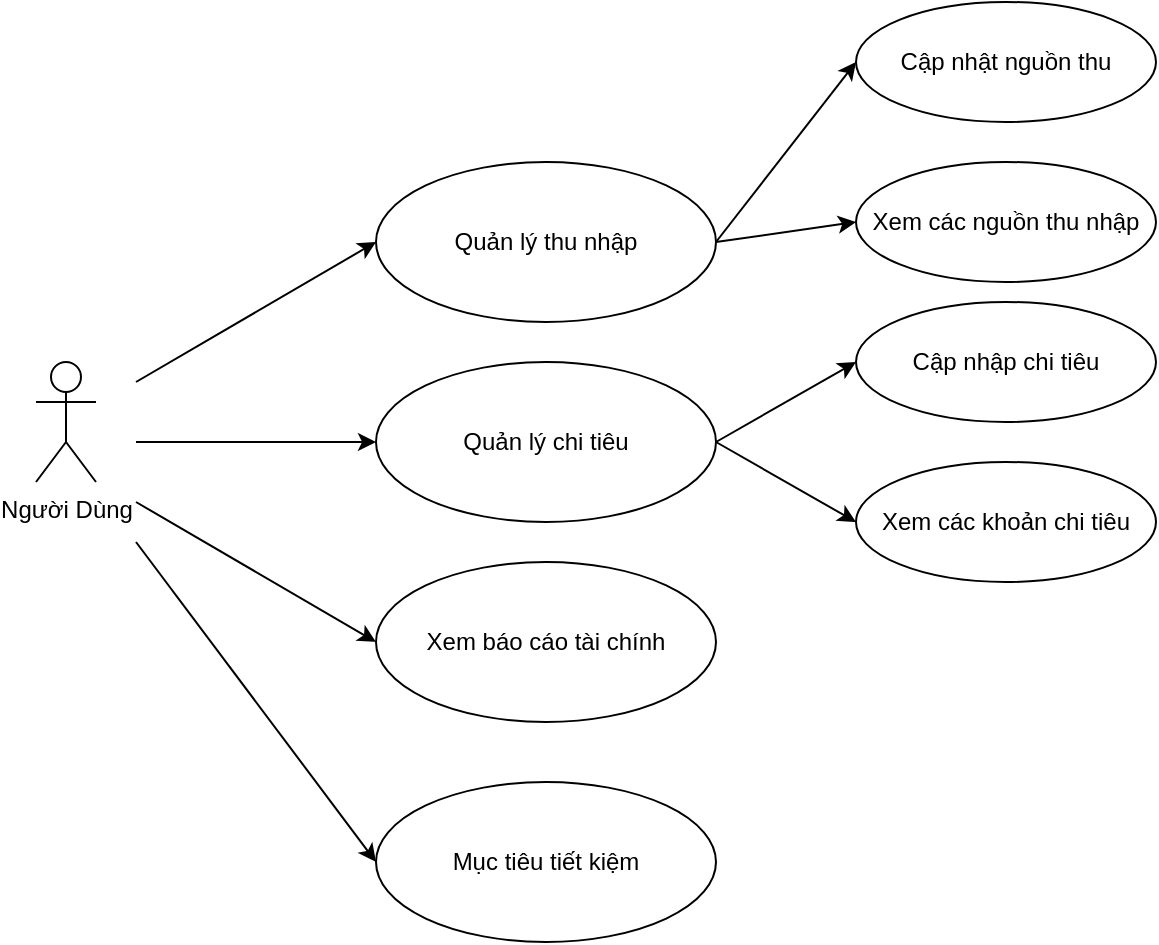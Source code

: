 <mxfile version="26.2.13">
  <diagram name="Page-1" id="2YBvvXClWsGukQMizWep">
    <mxGraphModel dx="1044" dy="579" grid="1" gridSize="10" guides="1" tooltips="1" connect="1" arrows="1" fold="1" page="1" pageScale="1" pageWidth="850" pageHeight="1100" math="0" shadow="0">
      <root>
        <mxCell id="0" />
        <mxCell id="1" parent="0" />
        <mxCell id="d_iONJaohKiQ6Aceg607-2" value="Người Dùng" style="shape=umlActor;verticalLabelPosition=bottom;verticalAlign=top;html=1;outlineConnect=0;" vertex="1" parent="1">
          <mxGeometry x="110" y="190" width="30" height="60" as="geometry" />
        </mxCell>
        <mxCell id="d_iONJaohKiQ6Aceg607-10" value="" style="endArrow=classic;html=1;rounded=0;entryX=0;entryY=0.5;entryDx=0;entryDy=0;" edge="1" parent="1" target="d_iONJaohKiQ6Aceg607-14">
          <mxGeometry width="50" height="50" relative="1" as="geometry">
            <mxPoint x="160" y="200" as="sourcePoint" />
            <mxPoint x="390" y="60" as="targetPoint" />
          </mxGeometry>
        </mxCell>
        <mxCell id="d_iONJaohKiQ6Aceg607-14" value="Quản lý thu nhập" style="ellipse;whiteSpace=wrap;html=1;" vertex="1" parent="1">
          <mxGeometry x="280" y="90" width="170" height="80" as="geometry" />
        </mxCell>
        <mxCell id="d_iONJaohKiQ6Aceg607-17" value="Quản lý chi tiêu" style="ellipse;whiteSpace=wrap;html=1;" vertex="1" parent="1">
          <mxGeometry x="280" y="190" width="170" height="80" as="geometry" />
        </mxCell>
        <mxCell id="d_iONJaohKiQ6Aceg607-19" value="Xem báo cáo tài chính" style="ellipse;whiteSpace=wrap;html=1;" vertex="1" parent="1">
          <mxGeometry x="280" y="290" width="170" height="80" as="geometry" />
        </mxCell>
        <mxCell id="d_iONJaohKiQ6Aceg607-20" value="" style="endArrow=classic;html=1;rounded=0;entryX=0;entryY=0.5;entryDx=0;entryDy=0;" edge="1" parent="1" target="d_iONJaohKiQ6Aceg607-17">
          <mxGeometry width="50" height="50" relative="1" as="geometry">
            <mxPoint x="160" y="230" as="sourcePoint" />
            <mxPoint x="210" y="180" as="targetPoint" />
          </mxGeometry>
        </mxCell>
        <mxCell id="d_iONJaohKiQ6Aceg607-21" value="" style="endArrow=classic;html=1;rounded=0;entryX=0;entryY=0.5;entryDx=0;entryDy=0;" edge="1" parent="1" target="d_iONJaohKiQ6Aceg607-19">
          <mxGeometry width="50" height="50" relative="1" as="geometry">
            <mxPoint x="160" y="260" as="sourcePoint" />
            <mxPoint x="210" y="210" as="targetPoint" />
          </mxGeometry>
        </mxCell>
        <mxCell id="d_iONJaohKiQ6Aceg607-22" value="Cập nhật nguồn thu" style="ellipse;whiteSpace=wrap;html=1;" vertex="1" parent="1">
          <mxGeometry x="520" y="10" width="150" height="60" as="geometry" />
        </mxCell>
        <mxCell id="d_iONJaohKiQ6Aceg607-23" value="Xem các nguồn thu nhập" style="ellipse;whiteSpace=wrap;html=1;" vertex="1" parent="1">
          <mxGeometry x="520" y="90" width="150" height="60" as="geometry" />
        </mxCell>
        <mxCell id="d_iONJaohKiQ6Aceg607-25" value="" style="endArrow=classic;html=1;rounded=0;entryX=0;entryY=0.5;entryDx=0;entryDy=0;" edge="1" parent="1" target="d_iONJaohKiQ6Aceg607-22">
          <mxGeometry width="50" height="50" relative="1" as="geometry">
            <mxPoint x="450" y="130" as="sourcePoint" />
            <mxPoint x="500" y="80" as="targetPoint" />
          </mxGeometry>
        </mxCell>
        <mxCell id="d_iONJaohKiQ6Aceg607-26" value="" style="endArrow=classic;html=1;rounded=0;entryX=0;entryY=0.5;entryDx=0;entryDy=0;" edge="1" parent="1" target="d_iONJaohKiQ6Aceg607-23">
          <mxGeometry width="50" height="50" relative="1" as="geometry">
            <mxPoint x="450" y="130" as="sourcePoint" />
            <mxPoint x="500" y="80" as="targetPoint" />
          </mxGeometry>
        </mxCell>
        <mxCell id="d_iONJaohKiQ6Aceg607-27" value="Cập nhập chi tiêu" style="ellipse;whiteSpace=wrap;html=1;" vertex="1" parent="1">
          <mxGeometry x="520" y="160" width="150" height="60" as="geometry" />
        </mxCell>
        <mxCell id="d_iONJaohKiQ6Aceg607-28" value="Xem các khoản chi tiêu" style="ellipse;whiteSpace=wrap;html=1;" vertex="1" parent="1">
          <mxGeometry x="520" y="240" width="150" height="60" as="geometry" />
        </mxCell>
        <mxCell id="d_iONJaohKiQ6Aceg607-29" value="" style="endArrow=classic;html=1;rounded=0;entryX=0;entryY=0.5;entryDx=0;entryDy=0;" edge="1" parent="1" target="d_iONJaohKiQ6Aceg607-27">
          <mxGeometry width="50" height="50" relative="1" as="geometry">
            <mxPoint x="450" y="230" as="sourcePoint" />
            <mxPoint x="500" y="180" as="targetPoint" />
          </mxGeometry>
        </mxCell>
        <mxCell id="d_iONJaohKiQ6Aceg607-31" value="" style="endArrow=classic;html=1;rounded=0;entryX=0;entryY=0.5;entryDx=0;entryDy=0;" edge="1" parent="1" target="d_iONJaohKiQ6Aceg607-28">
          <mxGeometry width="50" height="50" relative="1" as="geometry">
            <mxPoint x="450" y="230" as="sourcePoint" />
            <mxPoint x="500" y="180" as="targetPoint" />
          </mxGeometry>
        </mxCell>
        <mxCell id="d_iONJaohKiQ6Aceg607-32" value="Mục tiêu tiết kiệm" style="ellipse;whiteSpace=wrap;html=1;" vertex="1" parent="1">
          <mxGeometry x="280" y="400" width="170" height="80" as="geometry" />
        </mxCell>
        <mxCell id="d_iONJaohKiQ6Aceg607-33" value="" style="endArrow=classic;html=1;rounded=0;entryX=0;entryY=0.5;entryDx=0;entryDy=0;" edge="1" parent="1" target="d_iONJaohKiQ6Aceg607-32">
          <mxGeometry width="50" height="50" relative="1" as="geometry">
            <mxPoint x="160" y="280" as="sourcePoint" />
            <mxPoint x="230" y="310" as="targetPoint" />
          </mxGeometry>
        </mxCell>
      </root>
    </mxGraphModel>
  </diagram>
</mxfile>
